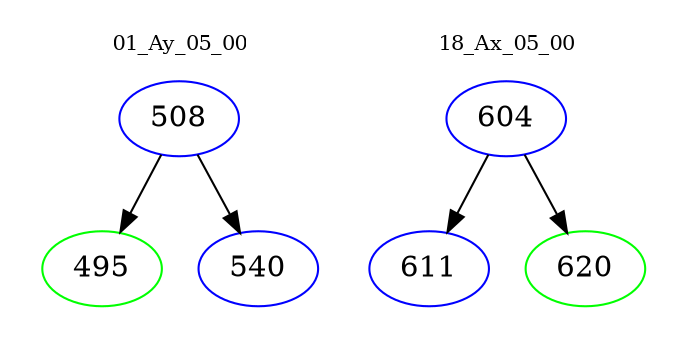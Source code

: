 digraph{
subgraph cluster_0 {
color = white
label = "01_Ay_05_00";
fontsize=10;
T0_508 [label="508", color="blue"]
T0_508 -> T0_495 [color="black"]
T0_495 [label="495", color="green"]
T0_508 -> T0_540 [color="black"]
T0_540 [label="540", color="blue"]
}
subgraph cluster_1 {
color = white
label = "18_Ax_05_00";
fontsize=10;
T1_604 [label="604", color="blue"]
T1_604 -> T1_611 [color="black"]
T1_611 [label="611", color="blue"]
T1_604 -> T1_620 [color="black"]
T1_620 [label="620", color="green"]
}
}
